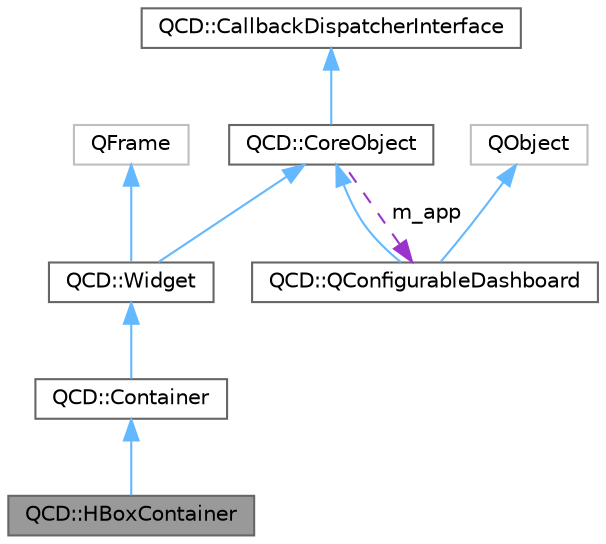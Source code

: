 digraph "QCD::HBoxContainer"
{
 // LATEX_PDF_SIZE
  bgcolor="transparent";
  edge [fontname=Helvetica,fontsize=10,labelfontname=Helvetica,labelfontsize=10];
  node [fontname=Helvetica,fontsize=10,shape=box,height=0.2,width=0.4];
  Node1 [label="QCD::HBoxContainer",height=0.2,width=0.4,color="gray40", fillcolor="grey60", style="filled", fontcolor="black",tooltip="Widget that acts like a QHBoxLayout."];
  Node2 -> Node1 [dir="back",color="steelblue1",style="solid"];
  Node2 [label="QCD::Container",height=0.2,width=0.4,color="gray40", fillcolor="white", style="filled",URL="$classQCD_1_1Container.html",tooltip="Base class for all QCD containers."];
  Node3 -> Node2 [dir="back",color="steelblue1",style="solid"];
  Node3 [label="QCD::Widget",height=0.2,width=0.4,color="gray40", fillcolor="white", style="filled",URL="$classQCD_1_1Widget.html",tooltip="Base class for all QCD custom widget."];
  Node4 -> Node3 [dir="back",color="steelblue1",style="solid"];
  Node4 [label="QFrame",height=0.2,width=0.4,color="grey75", fillcolor="white", style="filled",tooltip=" "];
  Node5 -> Node3 [dir="back",color="steelblue1",style="solid"];
  Node5 [label="QCD::CoreObject",height=0.2,width=0.4,color="gray40", fillcolor="white", style="filled",URL="$classQCD_1_1CoreObject.html",tooltip="core object extended by all QCD classes"];
  Node6 -> Node5 [dir="back",color="steelblue1",style="solid"];
  Node6 [label="QCD::CallbackDispatcherInterface",height=0.2,width=0.4,color="gray40", fillcolor="white", style="filled",URL="$classQCD_1_1CallbackDispatcherInterface.html",tooltip="Interface definition for callback dispatchers."];
  Node7 -> Node5 [dir="back",color="darkorchid3",style="dashed",label=" m_app" ];
  Node7 [label="QCD::QConfigurableDashboard",height=0.2,width=0.4,color="gray40", fillcolor="white", style="filled",URL="$classQCD_1_1QConfigurableDashboard.html",tooltip="core class for running a QCD dashboard application."];
  Node8 -> Node7 [dir="back",color="steelblue1",style="solid"];
  Node8 [label="QObject",height=0.2,width=0.4,color="grey75", fillcolor="white", style="filled",tooltip=" "];
  Node5 -> Node7 [dir="back",color="steelblue1",style="solid"];
}
